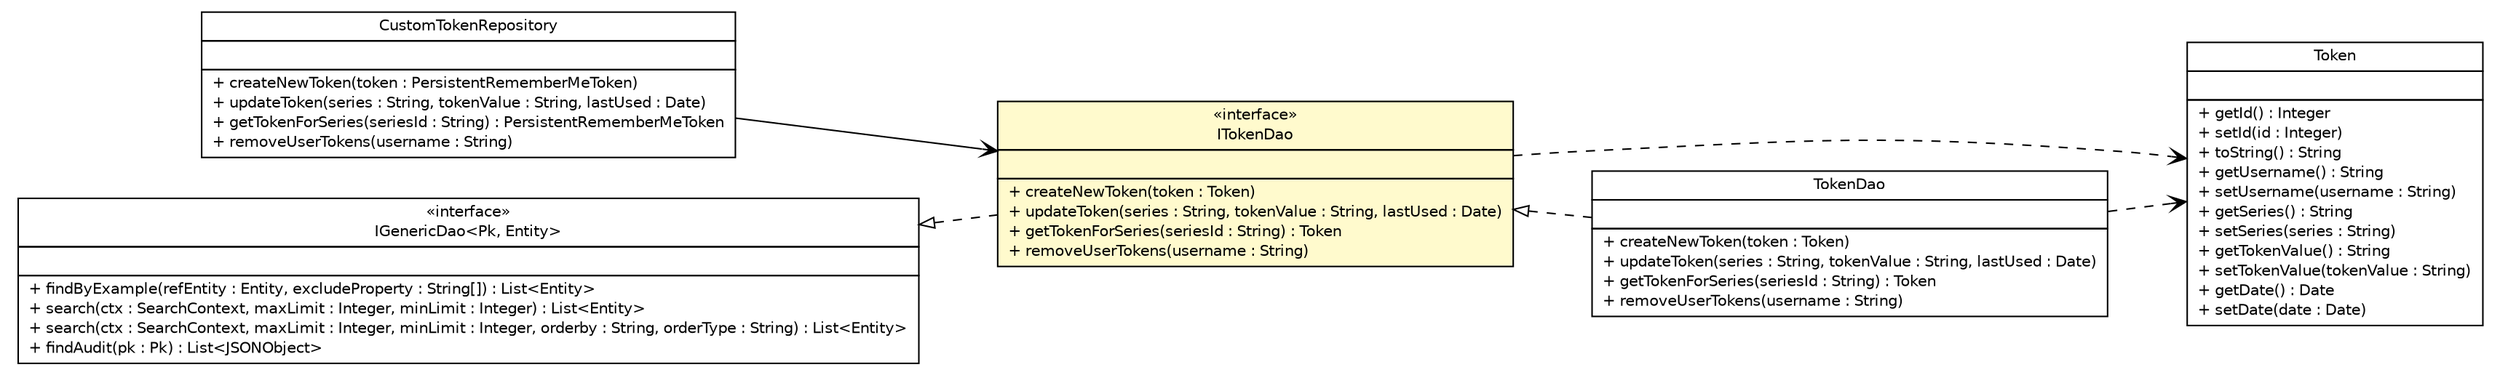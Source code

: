 #!/usr/local/bin/dot
#
# Class diagram 
# Generated by UMLGraph version 5.1 (http://www.umlgraph.org/)
#

digraph G {
	edge [fontname="Helvetica",fontsize=10,labelfontname="Helvetica",labelfontsize=10];
	node [fontname="Helvetica",fontsize=10,shape=plaintext];
	nodesep=0.25;
	ranksep=0.5;
	rankdir=LR;
	// com.inn.headstartdemo.model.CustomTokenRepository
	c62252 [label=<<table title="com.inn.headstartdemo.model.CustomTokenRepository" border="0" cellborder="1" cellspacing="0" cellpadding="2" port="p" href="../model/CustomTokenRepository.html">
		<tr><td><table border="0" cellspacing="0" cellpadding="1">
<tr><td align="center" balign="center"> CustomTokenRepository </td></tr>
		</table></td></tr>
		<tr><td><table border="0" cellspacing="0" cellpadding="1">
<tr><td align="left" balign="left">  </td></tr>
		</table></td></tr>
		<tr><td><table border="0" cellspacing="0" cellpadding="1">
<tr><td align="left" balign="left"> + createNewToken(token : PersistentRememberMeToken) </td></tr>
<tr><td align="left" balign="left"> + updateToken(series : String, tokenValue : String, lastUsed : Date) </td></tr>
<tr><td align="left" balign="left"> + getTokenForSeries(seriesId : String) : PersistentRememberMeToken </td></tr>
<tr><td align="left" balign="left"> + removeUserTokens(username : String) </td></tr>
		</table></td></tr>
		</table>>, fontname="Helvetica", fontcolor="black", fontsize=10.0];
	// com.inn.headstartdemo.model.Token
	c62253 [label=<<table title="com.inn.headstartdemo.model.Token" border="0" cellborder="1" cellspacing="0" cellpadding="2" port="p" href="../model/Token.html">
		<tr><td><table border="0" cellspacing="0" cellpadding="1">
<tr><td align="center" balign="center"> Token </td></tr>
		</table></td></tr>
		<tr><td><table border="0" cellspacing="0" cellpadding="1">
<tr><td align="left" balign="left">  </td></tr>
		</table></td></tr>
		<tr><td><table border="0" cellspacing="0" cellpadding="1">
<tr><td align="left" balign="left"> + getId() : Integer </td></tr>
<tr><td align="left" balign="left"> + setId(id : Integer) </td></tr>
<tr><td align="left" balign="left"> + toString() : String </td></tr>
<tr><td align="left" balign="left"> + getUsername() : String </td></tr>
<tr><td align="left" balign="left"> + setUsername(username : String) </td></tr>
<tr><td align="left" balign="left"> + getSeries() : String </td></tr>
<tr><td align="left" balign="left"> + setSeries(series : String) </td></tr>
<tr><td align="left" balign="left"> + getTokenValue() : String </td></tr>
<tr><td align="left" balign="left"> + setTokenValue(tokenValue : String) </td></tr>
<tr><td align="left" balign="left"> + getDate() : Date </td></tr>
<tr><td align="left" balign="left"> + setDate(date : Date) </td></tr>
		</table></td></tr>
		</table>>, fontname="Helvetica", fontcolor="black", fontsize=10.0];
	// com.inn.headstartdemo.dao.ITokenDao
	c62315 [label=<<table title="com.inn.headstartdemo.dao.ITokenDao" border="0" cellborder="1" cellspacing="0" cellpadding="2" port="p" bgcolor="lemonChiffon" href="./ITokenDao.html">
		<tr><td><table border="0" cellspacing="0" cellpadding="1">
<tr><td align="center" balign="center"> &#171;interface&#187; </td></tr>
<tr><td align="center" balign="center"> ITokenDao </td></tr>
		</table></td></tr>
		<tr><td><table border="0" cellspacing="0" cellpadding="1">
<tr><td align="left" balign="left">  </td></tr>
		</table></td></tr>
		<tr><td><table border="0" cellspacing="0" cellpadding="1">
<tr><td align="left" balign="left"> + createNewToken(token : Token) </td></tr>
<tr><td align="left" balign="left"> + updateToken(series : String, tokenValue : String, lastUsed : Date) </td></tr>
<tr><td align="left" balign="left"> + getTokenForSeries(seriesId : String) : Token </td></tr>
<tr><td align="left" balign="left"> + removeUserTokens(username : String) </td></tr>
		</table></td></tr>
		</table>>, fontname="Helvetica", fontcolor="black", fontsize=10.0];
	// com.inn.headstartdemo.dao.generic.IGenericDao<Pk, Entity>
	c62326 [label=<<table title="com.inn.headstartdemo.dao.generic.IGenericDao" border="0" cellborder="1" cellspacing="0" cellpadding="2" port="p" href="./generic/IGenericDao.html">
		<tr><td><table border="0" cellspacing="0" cellpadding="1">
<tr><td align="center" balign="center"> &#171;interface&#187; </td></tr>
<tr><td align="center" balign="center"> IGenericDao&lt;Pk, Entity&gt; </td></tr>
		</table></td></tr>
		<tr><td><table border="0" cellspacing="0" cellpadding="1">
<tr><td align="left" balign="left">  </td></tr>
		</table></td></tr>
		<tr><td><table border="0" cellspacing="0" cellpadding="1">
<tr><td align="left" balign="left"> + findByExample(refEntity : Entity, excludeProperty : String[]) : List&lt;Entity&gt; </td></tr>
<tr><td align="left" balign="left"> + search(ctx : SearchContext, maxLimit : Integer, minLimit : Integer) : List&lt;Entity&gt; </td></tr>
<tr><td align="left" balign="left"> + search(ctx : SearchContext, maxLimit : Integer, minLimit : Integer, orderby : String, orderType : String) : List&lt;Entity&gt; </td></tr>
<tr><td align="left" balign="left"> + findAudit(pk : Pk) : List&lt;JSONObject&gt; </td></tr>
		</table></td></tr>
		</table>>, fontname="Helvetica", fontcolor="black", fontsize=10.0];
	// com.inn.headstartdemo.dao.impl.TokenDao
	c62338 [label=<<table title="com.inn.headstartdemo.dao.impl.TokenDao" border="0" cellborder="1" cellspacing="0" cellpadding="2" port="p" href="./impl/TokenDao.html">
		<tr><td><table border="0" cellspacing="0" cellpadding="1">
<tr><td align="center" balign="center"> TokenDao </td></tr>
		</table></td></tr>
		<tr><td><table border="0" cellspacing="0" cellpadding="1">
<tr><td align="left" balign="left">  </td></tr>
		</table></td></tr>
		<tr><td><table border="0" cellspacing="0" cellpadding="1">
<tr><td align="left" balign="left"> + createNewToken(token : Token) </td></tr>
<tr><td align="left" balign="left"> + updateToken(series : String, tokenValue : String, lastUsed : Date) </td></tr>
<tr><td align="left" balign="left"> + getTokenForSeries(seriesId : String) : Token </td></tr>
<tr><td align="left" balign="left"> + removeUserTokens(username : String) </td></tr>
		</table></td></tr>
		</table>>, fontname="Helvetica", fontcolor="black", fontsize=10.0];
	//com.inn.headstartdemo.dao.ITokenDao implements com.inn.headstartdemo.dao.generic.IGenericDao<Pk, Entity>
	c62326:p -> c62315:p [dir=back,arrowtail=empty,style=dashed];
	//com.inn.headstartdemo.dao.impl.TokenDao implements com.inn.headstartdemo.dao.ITokenDao
	c62315:p -> c62338:p [dir=back,arrowtail=empty,style=dashed];
	// com.inn.headstartdemo.model.CustomTokenRepository NAVASSOC com.inn.headstartdemo.dao.ITokenDao
	c62252:p -> c62315:p [taillabel="", label="", headlabel="", fontname="Helvetica", fontcolor="black", fontsize=10.0, color="black", arrowhead=open];
	// com.inn.headstartdemo.dao.ITokenDao DEPEND com.inn.headstartdemo.model.Token
	c62315:p -> c62253:p [taillabel="", label="", headlabel="", fontname="Helvetica", fontcolor="black", fontsize=10.0, color="black", arrowhead=open, style=dashed];
	// com.inn.headstartdemo.dao.impl.TokenDao DEPEND com.inn.headstartdemo.model.Token
	c62338:p -> c62253:p [taillabel="", label="", headlabel="", fontname="Helvetica", fontcolor="black", fontsize=10.0, color="black", arrowhead=open, style=dashed];
}

